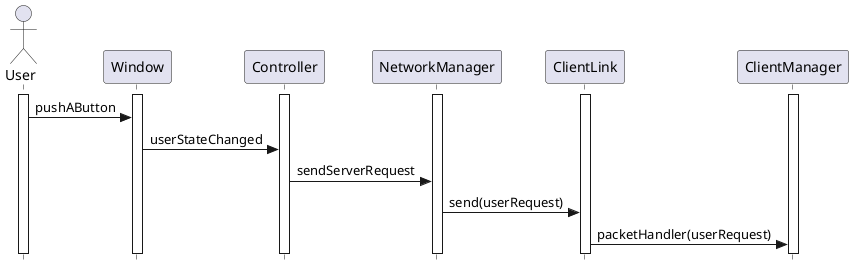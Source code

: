 @startuml SendRequestSequence

skinparam style strictuml

actor User
participant Window
participant Controller
participant NetworkManager
participant ClientLink
participant ClientManager

activate ClientManager
activate ClientLink
activate Window
activate Controller
activate NetworkManager
activate User

User -> Window : pushAButton
Window -> Controller : userStateChanged
Controller -> NetworkManager : sendServerRequest
NetworkManager -> ClientLink : send(userRequest)
ClientLink -> ClientManager : packetHandler(userRequest)

@enduml 